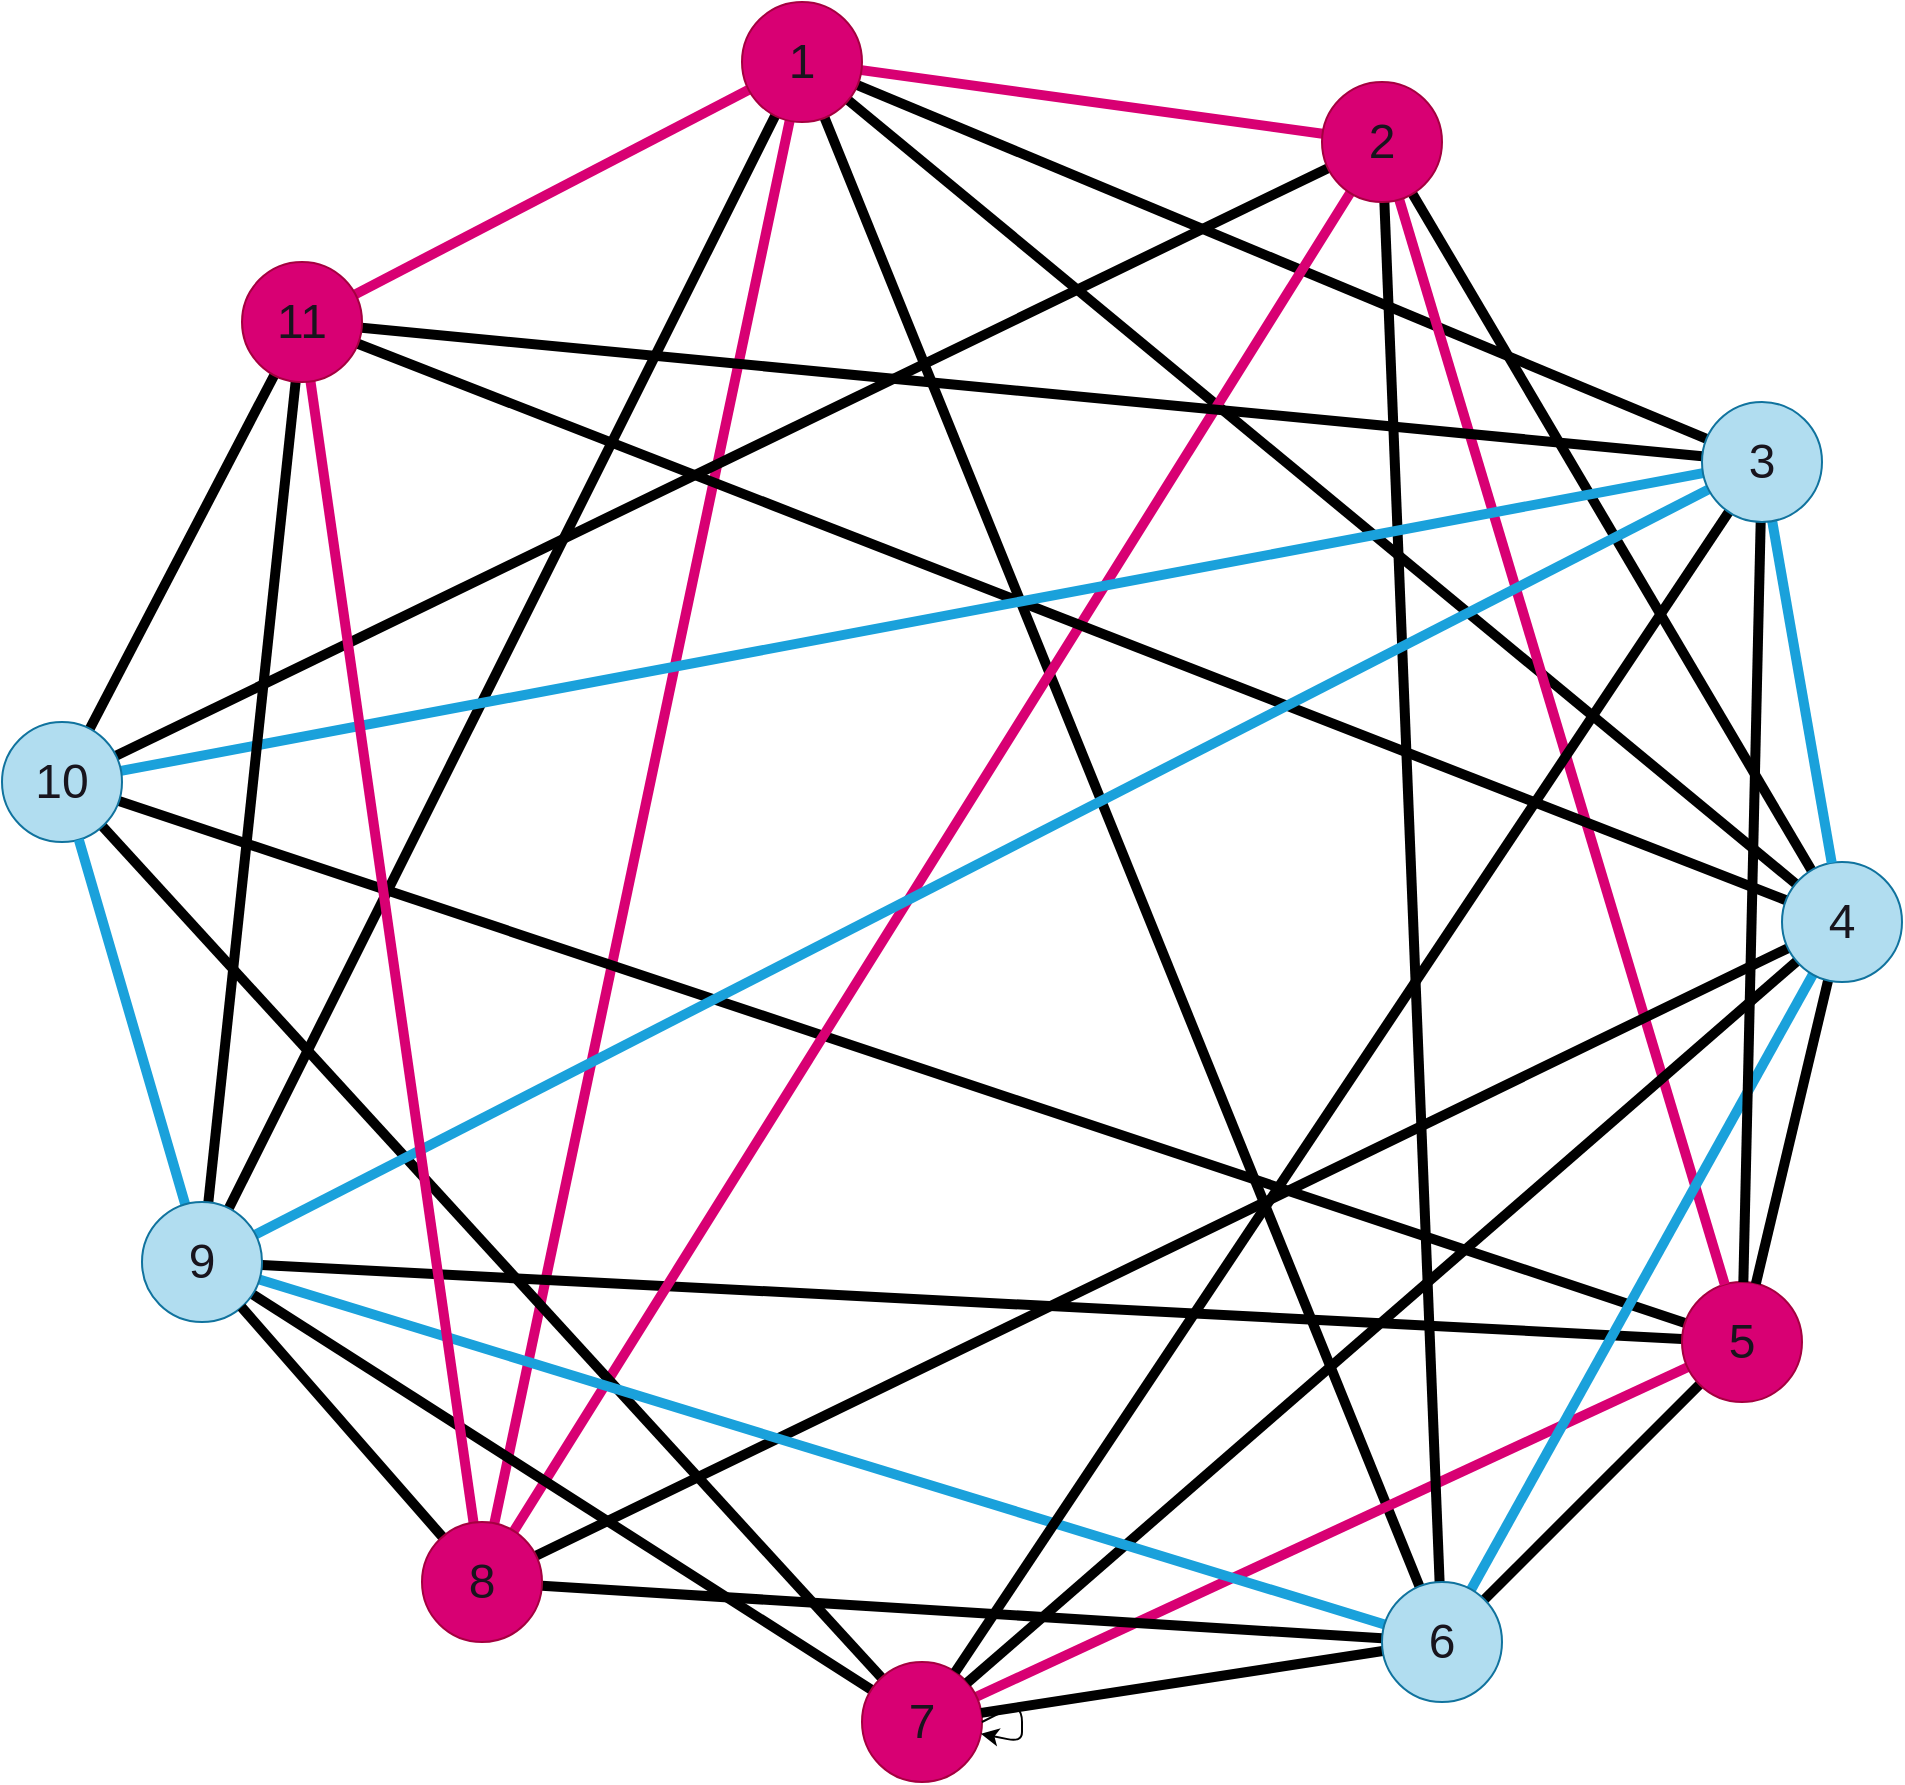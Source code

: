 <mxfile>
    <diagram id="oR5SH7QbYuMdXyNvKvRi" name="第 1 页">
        <mxGraphModel dx="2458" dy="922" grid="1" gridSize="10" guides="1" tooltips="1" connect="1" arrows="1" fold="1" page="1" pageScale="1" pageWidth="827" pageHeight="1169" background="#ffffff" math="0" shadow="0">
            <root>
                <mxCell id="0"/>
                <mxCell id="1" parent="0"/>
                <mxCell id="36" style="edgeStyle=none;shape=connector;rounded=1;html=1;labelBackgroundColor=default;strokeColor=#d80073;strokeWidth=5;fontFamily=Helvetica;fontSize=24;fontColor=#18141d;endArrow=none;endFill=0;" parent="1" source="2" target="4" edge="1">
                    <mxGeometry relative="1" as="geometry"/>
                </mxCell>
                <mxCell id="37" style="edgeStyle=none;shape=connector;rounded=1;html=1;labelBackgroundColor=default;strokeColor=#000000;strokeWidth=5;fontFamily=Helvetica;fontSize=24;fontColor=#18141d;endArrow=none;endFill=0;" parent="1" source="2" target="8" edge="1">
                    <mxGeometry relative="1" as="geometry"/>
                </mxCell>
                <mxCell id="38" style="edgeStyle=none;shape=connector;rounded=1;html=1;labelBackgroundColor=default;strokeColor=#000000;strokeWidth=5;fontFamily=Helvetica;fontSize=24;fontColor=#18141d;endArrow=none;endFill=0;" parent="1" source="2" target="6" edge="1">
                    <mxGeometry relative="1" as="geometry"/>
                </mxCell>
                <mxCell id="39" style="edgeStyle=none;shape=connector;rounded=1;html=1;labelBackgroundColor=default;strokeColor=#000000;strokeWidth=5;fontFamily=Helvetica;fontSize=24;fontColor=#18141d;endArrow=none;endFill=0;" parent="1" source="2" target="7" edge="1">
                    <mxGeometry relative="1" as="geometry"/>
                </mxCell>
                <mxCell id="40" style="edgeStyle=none;shape=connector;rounded=1;html=1;labelBackgroundColor=default;strokeColor=#d80073;strokeWidth=5;fontFamily=Helvetica;fontSize=24;fontColor=#18141d;endArrow=none;endFill=0;" parent="1" source="2" target="31" edge="1">
                    <mxGeometry relative="1" as="geometry"/>
                </mxCell>
                <mxCell id="41" style="edgeStyle=none;shape=connector;rounded=1;html=1;labelBackgroundColor=default;strokeColor=#000000;strokeWidth=5;fontFamily=Helvetica;fontSize=24;fontColor=#18141d;endArrow=none;endFill=0;" parent="1" source="2" target="30" edge="1">
                    <mxGeometry relative="1" as="geometry"/>
                </mxCell>
                <mxCell id="42" style="edgeStyle=none;shape=connector;rounded=1;html=1;labelBackgroundColor=default;strokeColor=#d80073;strokeWidth=5;fontFamily=Helvetica;fontSize=24;fontColor=#18141d;endArrow=none;endFill=0;" parent="1" source="2" target="32" edge="1">
                    <mxGeometry relative="1" as="geometry"/>
                </mxCell>
                <mxCell id="2" value="&lt;font style=&quot;font-size: 24px;&quot; color=&quot;#18141d&quot;&gt;1&lt;/font&gt;" style="ellipse;whiteSpace=wrap;html=1;aspect=fixed;fillColor=#d80073;strokeColor=#A50040;fontColor=#ffffff;" parent="1" vertex="1">
                    <mxGeometry x="180" y="70" width="60" height="60" as="geometry"/>
                </mxCell>
                <mxCell id="59" style="edgeStyle=none;shape=connector;rounded=1;html=1;labelBackgroundColor=default;strokeColor=#000000;strokeWidth=5;fontFamily=Helvetica;fontSize=24;fontColor=#18141d;endArrow=none;endFill=0;" parent="1" source="3" target="7" edge="1">
                    <mxGeometry relative="1" as="geometry"/>
                </mxCell>
                <mxCell id="60" style="edgeStyle=none;shape=connector;rounded=1;html=1;labelBackgroundColor=default;strokeColor=#d80073;strokeWidth=5;fontFamily=Helvetica;fontSize=24;fontColor=#18141d;endArrow=none;endFill=0;" parent="1" source="3" target="5" edge="1">
                    <mxGeometry relative="1" as="geometry"/>
                </mxCell>
                <mxCell id="61" style="edgeStyle=none;shape=connector;rounded=1;html=1;labelBackgroundColor=default;strokeColor=#000000;strokeWidth=5;fontFamily=Helvetica;fontSize=24;fontColor=#18141d;endArrow=none;endFill=0;" parent="1" source="3" target="30" edge="1">
                    <mxGeometry relative="1" as="geometry"/>
                </mxCell>
                <mxCell id="62" style="edgeStyle=none;shape=connector;rounded=1;html=1;labelBackgroundColor=default;strokeColor=#000000;strokeWidth=5;fontFamily=Helvetica;fontSize=24;fontColor=#18141d;endArrow=none;endFill=0;" parent="1" source="3" target="29" edge="1">
                    <mxGeometry relative="1" as="geometry"/>
                </mxCell>
                <mxCell id="3" value="&lt;font style=&quot;font-size: 24px;&quot; color=&quot;#18141d&quot;&gt;5&lt;/font&gt;" style="ellipse;whiteSpace=wrap;html=1;aspect=fixed;fillColor=#d80073;strokeColor=#A50040;fontColor=#ffffff;" parent="1" vertex="1">
                    <mxGeometry x="650" y="710" width="60" height="60" as="geometry"/>
                </mxCell>
                <mxCell id="44" style="edgeStyle=none;shape=connector;rounded=1;html=1;labelBackgroundColor=default;strokeColor=#000000;strokeWidth=5;fontFamily=Helvetica;fontSize=24;fontColor=#18141d;endArrow=none;endFill=0;" parent="1" source="4" target="6" edge="1">
                    <mxGeometry relative="1" as="geometry"/>
                </mxCell>
                <mxCell id="45" style="edgeStyle=none;shape=connector;rounded=1;html=1;labelBackgroundColor=default;strokeColor=#d80073;strokeWidth=5;fontFamily=Helvetica;fontSize=24;fontColor=#18141d;endArrow=none;endFill=0;" parent="1" source="4" target="3" edge="1">
                    <mxGeometry relative="1" as="geometry"/>
                </mxCell>
                <mxCell id="46" style="edgeStyle=none;shape=connector;rounded=1;html=1;labelBackgroundColor=default;strokeColor=#000000;strokeWidth=5;fontFamily=Helvetica;fontSize=24;fontColor=#18141d;endArrow=none;endFill=0;" parent="1" source="4" target="7" edge="1">
                    <mxGeometry relative="1" as="geometry"/>
                </mxCell>
                <mxCell id="47" style="edgeStyle=none;shape=connector;rounded=1;html=1;labelBackgroundColor=default;strokeColor=#d80073;strokeWidth=5;fontFamily=Helvetica;fontSize=24;fontColor=#18141d;endArrow=none;endFill=0;" parent="1" source="4" target="31" edge="1">
                    <mxGeometry relative="1" as="geometry"/>
                </mxCell>
                <mxCell id="48" style="edgeStyle=none;shape=connector;rounded=1;html=1;labelBackgroundColor=default;strokeColor=#000000;strokeWidth=5;fontFamily=Helvetica;fontSize=24;fontColor=#18141d;endArrow=none;endFill=0;" parent="1" source="4" target="29" edge="1">
                    <mxGeometry relative="1" as="geometry"/>
                </mxCell>
                <mxCell id="4" value="&lt;font style=&quot;font-size: 24px;&quot; color=&quot;#18141d&quot;&gt;2&lt;/font&gt;" style="ellipse;whiteSpace=wrap;html=1;aspect=fixed;fillColor=#d80073;strokeColor=#A50040;fontColor=#ffffff;" parent="1" vertex="1">
                    <mxGeometry x="470" y="110" width="60" height="60" as="geometry"/>
                </mxCell>
                <mxCell id="66" style="edgeStyle=none;shape=connector;rounded=1;html=1;labelBackgroundColor=default;strokeColor=#000000;strokeWidth=5;fontFamily=Helvetica;fontSize=24;fontColor=#18141d;endArrow=none;endFill=0;" parent="1" source="5" target="30" edge="1">
                    <mxGeometry relative="1" as="geometry"/>
                </mxCell>
                <mxCell id="67" style="edgeStyle=none;shape=connector;rounded=1;html=1;labelBackgroundColor=default;strokeColor=#000000;strokeWidth=5;fontFamily=Helvetica;fontSize=24;fontColor=#18141d;endArrow=none;endFill=0;" parent="1" source="5" target="29" edge="1">
                    <mxGeometry relative="1" as="geometry"/>
                </mxCell>
                <mxCell id="5" value="&lt;font style=&quot;font-size: 24px;&quot; color=&quot;#18141d&quot;&gt;7&lt;/font&gt;" style="ellipse;whiteSpace=wrap;html=1;aspect=fixed;fillColor=#d80073;strokeColor=#A50040;fontColor=#ffffff;" parent="1" vertex="1">
                    <mxGeometry x="240" y="900" width="60" height="60" as="geometry"/>
                </mxCell>
                <mxCell id="54" style="edgeStyle=none;shape=connector;rounded=1;html=1;labelBackgroundColor=default;strokeColor=#000000;strokeWidth=5;fontFamily=Helvetica;fontSize=24;fontColor=#18141d;endArrow=none;endFill=0;" parent="1" source="6" target="3" edge="1">
                    <mxGeometry relative="1" as="geometry"/>
                </mxCell>
                <mxCell id="55" style="edgeStyle=none;shape=connector;rounded=1;html=1;labelBackgroundColor=default;strokeColor=#1aa1db;strokeWidth=5;fontFamily=Helvetica;fontSize=24;fontColor=#18141d;endArrow=none;endFill=0;" parent="1" source="6" target="7" edge="1">
                    <mxGeometry relative="1" as="geometry"/>
                </mxCell>
                <mxCell id="56" style="edgeStyle=none;shape=connector;rounded=1;html=1;labelBackgroundColor=default;strokeColor=#000000;strokeWidth=5;fontFamily=Helvetica;fontSize=24;fontColor=#18141d;endArrow=none;endFill=0;" parent="1" source="6" target="5" edge="1">
                    <mxGeometry relative="1" as="geometry"/>
                </mxCell>
                <mxCell id="57" style="edgeStyle=none;shape=connector;rounded=1;html=1;labelBackgroundColor=default;strokeColor=#000000;strokeWidth=5;fontFamily=Helvetica;fontSize=24;fontColor=#18141d;endArrow=none;endFill=0;" parent="1" source="6" target="31" edge="1">
                    <mxGeometry relative="1" as="geometry"/>
                </mxCell>
                <mxCell id="58" style="edgeStyle=none;shape=connector;rounded=1;html=1;labelBackgroundColor=default;strokeColor=#000000;strokeWidth=5;fontFamily=Helvetica;fontSize=24;fontColor=#18141d;endArrow=none;endFill=0;" parent="1" source="6" target="32" edge="1">
                    <mxGeometry relative="1" as="geometry"/>
                </mxCell>
                <mxCell id="6" value="&lt;font style=&quot;font-size: 24px;&quot; color=&quot;#18141d&quot;&gt;4&lt;/font&gt;" style="ellipse;whiteSpace=wrap;html=1;aspect=fixed;fillColor=#b1ddf0;strokeColor=#10739e;" parent="1" vertex="1">
                    <mxGeometry x="700" y="500" width="60" height="60" as="geometry"/>
                </mxCell>
                <mxCell id="63" style="edgeStyle=none;shape=connector;rounded=1;html=1;labelBackgroundColor=default;strokeColor=#000000;strokeWidth=5;fontFamily=Helvetica;fontSize=24;fontColor=#18141d;endArrow=none;endFill=0;" parent="1" source="7" target="5" edge="1">
                    <mxGeometry relative="1" as="geometry"/>
                </mxCell>
                <mxCell id="64" style="edgeStyle=none;shape=connector;rounded=1;html=1;labelBackgroundColor=default;strokeColor=#000000;strokeWidth=5;fontFamily=Helvetica;fontSize=24;fontColor=#18141d;endArrow=none;endFill=0;" parent="1" source="7" target="31" edge="1">
                    <mxGeometry relative="1" as="geometry"/>
                </mxCell>
                <mxCell id="65" style="edgeStyle=none;shape=connector;rounded=1;html=1;labelBackgroundColor=default;strokeColor=#1aa1db;strokeWidth=5;fontFamily=Helvetica;fontSize=24;fontColor=#18141d;endArrow=none;endFill=0;" parent="1" source="7" target="30" edge="1">
                    <mxGeometry relative="1" as="geometry"/>
                </mxCell>
                <mxCell id="7" value="&lt;font style=&quot;font-size: 24px;&quot; color=&quot;#18141d&quot;&gt;6&lt;/font&gt;" style="ellipse;whiteSpace=wrap;html=1;aspect=fixed;fillColor=#b1ddf0;strokeColor=#10739e;" parent="1" vertex="1">
                    <mxGeometry x="500" y="860" width="60" height="60" as="geometry"/>
                </mxCell>
                <mxCell id="49" style="edgeStyle=none;shape=connector;rounded=1;html=1;labelBackgroundColor=default;strokeColor=#1aa1db;strokeWidth=5;fontFamily=Helvetica;fontSize=24;fontColor=#18141d;endArrow=none;endFill=0;" parent="1" source="8" target="6" edge="1">
                    <mxGeometry relative="1" as="geometry"/>
                </mxCell>
                <mxCell id="50" style="edgeStyle=none;shape=connector;rounded=1;html=1;labelBackgroundColor=default;strokeColor=#000000;strokeWidth=5;fontFamily=Helvetica;fontSize=24;fontColor=#18141d;endArrow=none;endFill=0;" parent="1" source="8" target="3" edge="1">
                    <mxGeometry relative="1" as="geometry"/>
                </mxCell>
                <mxCell id="51" style="edgeStyle=none;shape=connector;rounded=1;html=1;labelBackgroundColor=default;strokeColor=#000000;strokeWidth=5;fontFamily=Helvetica;fontSize=24;fontColor=#18141d;endArrow=none;endFill=0;" parent="1" source="8" target="5" edge="1">
                    <mxGeometry relative="1" as="geometry"/>
                </mxCell>
                <mxCell id="52" style="edgeStyle=none;shape=connector;rounded=1;html=1;labelBackgroundColor=default;strokeColor=#1aa1db;strokeWidth=5;fontFamily=Helvetica;fontSize=24;fontColor=#18141d;endArrow=none;endFill=0;" parent="1" source="8" target="30" edge="1">
                    <mxGeometry relative="1" as="geometry"/>
                </mxCell>
                <mxCell id="53" style="edgeStyle=none;shape=connector;rounded=1;html=1;labelBackgroundColor=default;strokeColor=#000000;strokeWidth=5;fontFamily=Helvetica;fontSize=24;fontColor=#18141d;endArrow=none;endFill=0;" parent="1" source="8" target="32" edge="1">
                    <mxGeometry relative="1" as="geometry"/>
                </mxCell>
                <mxCell id="75" style="edgeStyle=none;shape=connector;rounded=1;html=1;labelBackgroundColor=default;strokeColor=#1aa1db;strokeWidth=5;fontFamily=Helvetica;fontSize=24;fontColor=#18141d;endArrow=none;endFill=0;" edge="1" parent="1" source="8" target="29">
                    <mxGeometry relative="1" as="geometry"/>
                </mxCell>
                <mxCell id="8" value="&lt;font style=&quot;font-size: 24px;&quot; color=&quot;#18141d&quot;&gt;3&lt;/font&gt;" style="ellipse;whiteSpace=wrap;html=1;aspect=fixed;fillColor=#b1ddf0;strokeColor=#10739e;fontColor=default;" parent="1" vertex="1">
                    <mxGeometry x="660" y="270" width="60" height="60" as="geometry"/>
                </mxCell>
                <mxCell id="72" style="edgeStyle=none;shape=connector;rounded=1;html=1;labelBackgroundColor=default;strokeColor=#000000;strokeWidth=5;fontFamily=Helvetica;fontSize=24;fontColor=#18141d;endArrow=none;endFill=0;" parent="1" source="29" target="32" edge="1">
                    <mxGeometry relative="1" as="geometry"/>
                </mxCell>
                <mxCell id="29" value="&lt;font style=&quot;font-size: 24px;&quot; color=&quot;#18141d&quot;&gt;10&lt;/font&gt;" style="ellipse;whiteSpace=wrap;html=1;aspect=fixed;fillColor=#b1ddf0;strokeColor=#10739e;fontColor=default;" parent="1" vertex="1">
                    <mxGeometry x="-190" y="430" width="60" height="60" as="geometry"/>
                </mxCell>
                <mxCell id="71" style="edgeStyle=none;shape=connector;rounded=1;html=1;entryX=0.5;entryY=0.5;entryDx=0;entryDy=0;entryPerimeter=0;labelBackgroundColor=default;strokeColor=#000000;strokeWidth=5;fontFamily=Helvetica;fontSize=24;fontColor=#18141d;endArrow=none;endFill=0;" parent="1" source="30" target="32" edge="1">
                    <mxGeometry relative="1" as="geometry"/>
                </mxCell>
                <mxCell id="73" style="edgeStyle=none;shape=connector;rounded=1;html=1;labelBackgroundColor=default;strokeColor=#1aa1db;strokeWidth=5;fontFamily=Helvetica;fontSize=24;fontColor=#18141d;endArrow=none;endFill=0;" parent="1" source="30" target="29" edge="1">
                    <mxGeometry relative="1" as="geometry"/>
                </mxCell>
                <mxCell id="30" value="&lt;font style=&quot;font-size: 24px;&quot; color=&quot;#18141d&quot;&gt;9&lt;/font&gt;" style="ellipse;whiteSpace=wrap;html=1;aspect=fixed;fillColor=#b1ddf0;strokeColor=#10739e;fontColor=default;" parent="1" vertex="1">
                    <mxGeometry x="-120" y="670" width="60" height="60" as="geometry"/>
                </mxCell>
                <mxCell id="68" style="edgeStyle=none;shape=connector;rounded=1;html=1;labelBackgroundColor=default;strokeColor=#000000;strokeWidth=5;fontFamily=Helvetica;fontSize=24;fontColor=#18141d;endArrow=none;endFill=0;" parent="1" source="31" target="30" edge="1">
                    <mxGeometry relative="1" as="geometry"/>
                </mxCell>
                <mxCell id="69" style="edgeStyle=none;shape=connector;rounded=1;html=1;labelBackgroundColor=default;strokeColor=#d80073;strokeWidth=5;fontFamily=Helvetica;fontSize=24;fontColor=#18141d;endArrow=none;endFill=0;" parent="1" source="31" target="32" edge="1">
                    <mxGeometry relative="1" as="geometry"/>
                </mxCell>
                <mxCell id="31" value="&lt;font style=&quot;font-size: 24px;&quot; color=&quot;#18141d&quot;&gt;8&lt;/font&gt;" style="ellipse;whiteSpace=wrap;html=1;aspect=fixed;fillColor=#d80073;strokeColor=#A50040;fontColor=#ffffff;" parent="1" vertex="1">
                    <mxGeometry x="20" y="830" width="60" height="60" as="geometry"/>
                </mxCell>
                <mxCell id="32" value="&lt;font style=&quot;font-size: 24px;&quot; color=&quot;#18141d&quot;&gt;11&lt;/font&gt;" style="ellipse;whiteSpace=wrap;html=1;aspect=fixed;fillColor=#d80073;strokeColor=#A50040;fontColor=#ffffff;" parent="1" vertex="1">
                    <mxGeometry x="-70" y="200" width="60" height="60" as="geometry"/>
                </mxCell>
                <mxCell id="33" style="edgeStyle=none;html=1;exitX=1;exitY=0.5;exitDx=0;exitDy=0;" parent="1" source="5" target="5" edge="1">
                    <mxGeometry relative="1" as="geometry"/>
                </mxCell>
            </root>
        </mxGraphModel>
    </diagram>
</mxfile>
